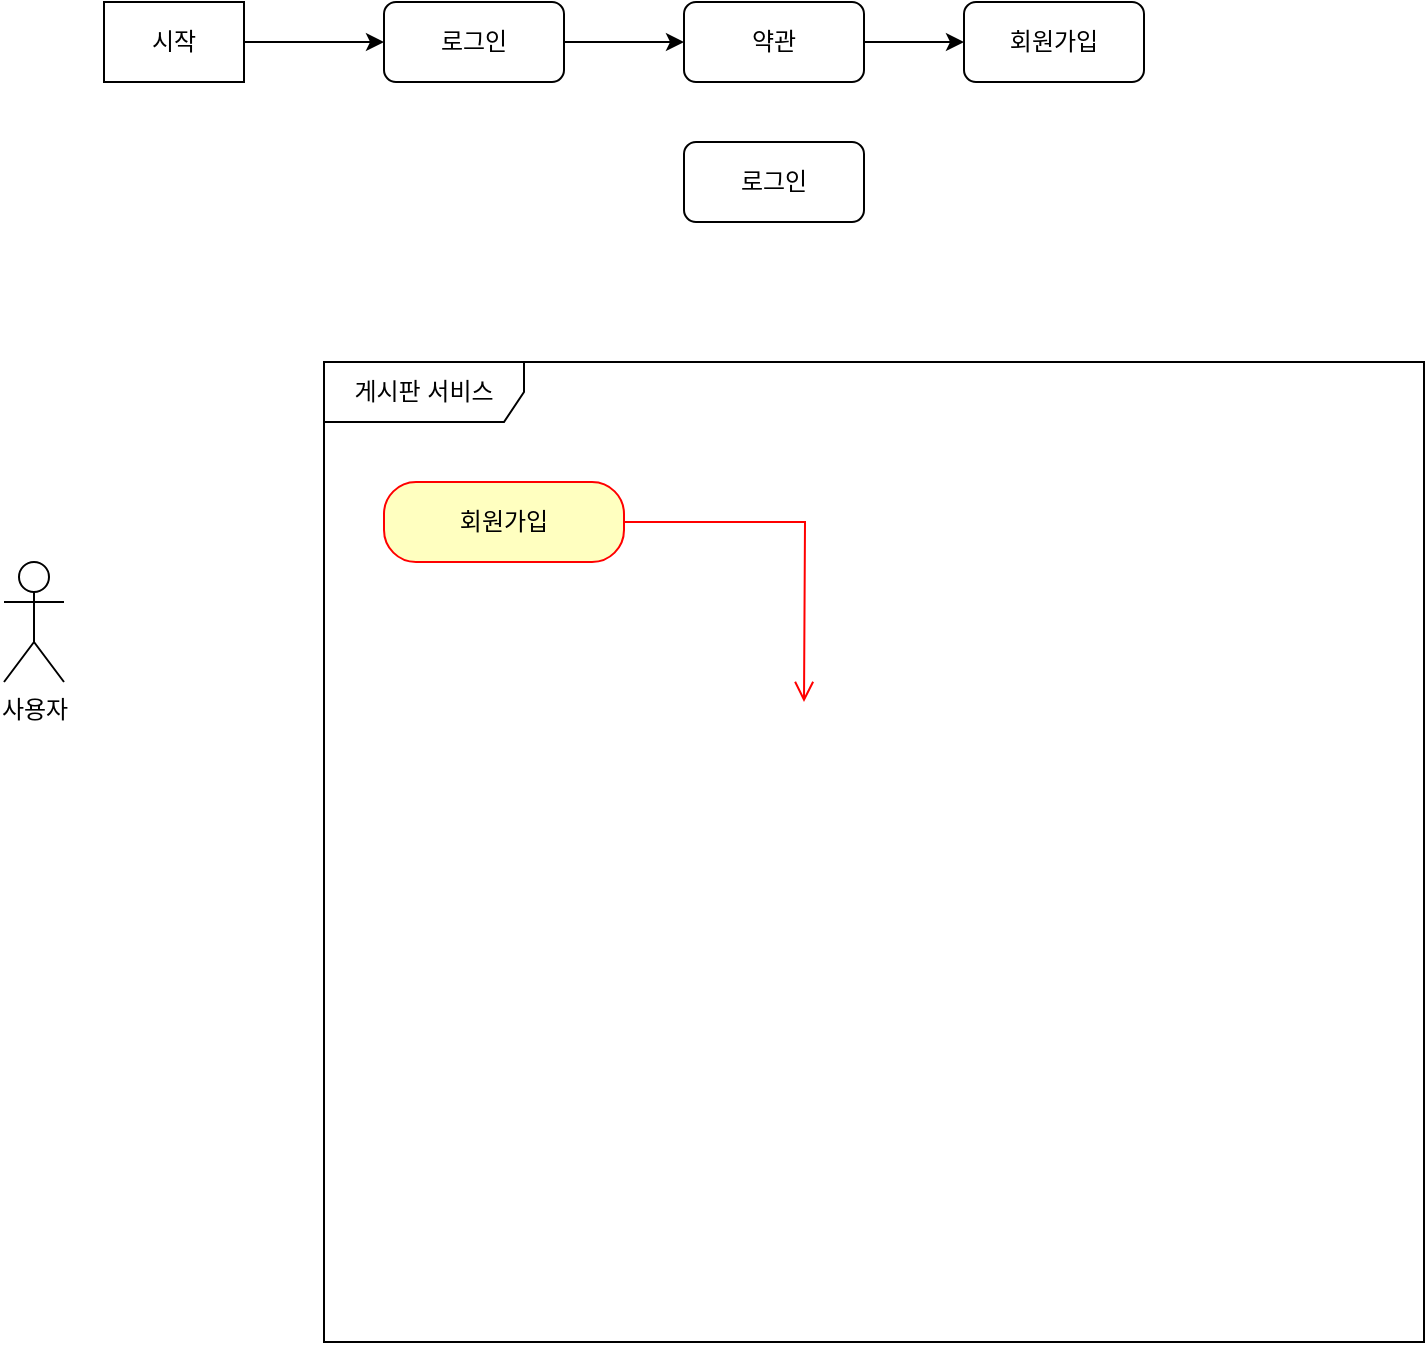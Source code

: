 <mxfile version="20.4.1" type="github">
  <diagram id="_2OJ0bwV5LaCm1acZaBd" name="페이지-1">
    <mxGraphModel dx="1163" dy="752" grid="1" gridSize="10" guides="1" tooltips="1" connect="1" arrows="1" fold="1" page="1" pageScale="1" pageWidth="827" pageHeight="1169" math="0" shadow="0">
      <root>
        <mxCell id="0" />
        <mxCell id="1" parent="0" />
        <mxCell id="EMu7VeOU3x1PXS24ighS-1" value="시작" style="rounded=0;whiteSpace=wrap;html=1;" parent="1" vertex="1">
          <mxGeometry x="60" y="80" width="70" height="40" as="geometry" />
        </mxCell>
        <mxCell id="EMu7VeOU3x1PXS24ighS-2" value="로그인" style="rounded=1;whiteSpace=wrap;html=1;" parent="1" vertex="1">
          <mxGeometry x="200" y="80" width="90" height="40" as="geometry" />
        </mxCell>
        <mxCell id="EMu7VeOU3x1PXS24ighS-3" value="" style="endArrow=classic;html=1;rounded=0;exitX=1;exitY=0.5;exitDx=0;exitDy=0;entryX=0;entryY=0.5;entryDx=0;entryDy=0;" parent="1" source="EMu7VeOU3x1PXS24ighS-1" target="EMu7VeOU3x1PXS24ighS-2" edge="1">
          <mxGeometry width="50" height="50" relative="1" as="geometry">
            <mxPoint x="380" y="260" as="sourcePoint" />
            <mxPoint x="430" y="210" as="targetPoint" />
          </mxGeometry>
        </mxCell>
        <mxCell id="XODCjB7SGtbEoyy86aNn-1" value="약관" style="rounded=1;whiteSpace=wrap;html=1;" vertex="1" parent="1">
          <mxGeometry x="350" y="80" width="90" height="40" as="geometry" />
        </mxCell>
        <mxCell id="XODCjB7SGtbEoyy86aNn-2" value="회원가입" style="rounded=1;whiteSpace=wrap;html=1;" vertex="1" parent="1">
          <mxGeometry x="490" y="80" width="90" height="40" as="geometry" />
        </mxCell>
        <mxCell id="XODCjB7SGtbEoyy86aNn-3" value="" style="endArrow=classic;html=1;rounded=0;exitX=1;exitY=0.5;exitDx=0;exitDy=0;entryX=0;entryY=0.5;entryDx=0;entryDy=0;" edge="1" parent="1" source="EMu7VeOU3x1PXS24ighS-2" target="XODCjB7SGtbEoyy86aNn-1">
          <mxGeometry width="50" height="50" relative="1" as="geometry">
            <mxPoint x="290" y="99.5" as="sourcePoint" />
            <mxPoint x="360" y="99.5" as="targetPoint" />
          </mxGeometry>
        </mxCell>
        <mxCell id="XODCjB7SGtbEoyy86aNn-4" value="" style="endArrow=classic;html=1;rounded=0;exitX=1;exitY=0.5;exitDx=0;exitDy=0;entryX=0;entryY=0.5;entryDx=0;entryDy=0;" edge="1" parent="1" source="XODCjB7SGtbEoyy86aNn-1" target="XODCjB7SGtbEoyy86aNn-2">
          <mxGeometry width="50" height="50" relative="1" as="geometry">
            <mxPoint x="500" y="170" as="sourcePoint" />
            <mxPoint x="560" y="170" as="targetPoint" />
          </mxGeometry>
        </mxCell>
        <mxCell id="XODCjB7SGtbEoyy86aNn-5" value="로그인" style="rounded=1;whiteSpace=wrap;html=1;" vertex="1" parent="1">
          <mxGeometry x="350" y="150" width="90" height="40" as="geometry" />
        </mxCell>
        <mxCell id="XODCjB7SGtbEoyy86aNn-6" value="사용자" style="shape=umlActor;verticalLabelPosition=bottom;verticalAlign=top;html=1;" vertex="1" parent="1">
          <mxGeometry x="10" y="360" width="30" height="60" as="geometry" />
        </mxCell>
        <mxCell id="XODCjB7SGtbEoyy86aNn-7" value="게시판 서비스" style="shape=umlFrame;whiteSpace=wrap;html=1;width=100;height=30;" vertex="1" parent="1">
          <mxGeometry x="170" y="260" width="550" height="490" as="geometry" />
        </mxCell>
        <mxCell id="XODCjB7SGtbEoyy86aNn-8" value="회원가입" style="rounded=1;whiteSpace=wrap;html=1;arcSize=40;fontColor=#000000;fillColor=#ffffc0;strokeColor=#ff0000;" vertex="1" parent="1">
          <mxGeometry x="200" y="320" width="120" height="40" as="geometry" />
        </mxCell>
        <mxCell id="XODCjB7SGtbEoyy86aNn-9" value="" style="edgeStyle=orthogonalEdgeStyle;html=1;verticalAlign=bottom;endArrow=open;endSize=8;strokeColor=#ff0000;rounded=0;" edge="1" source="XODCjB7SGtbEoyy86aNn-8" parent="1">
          <mxGeometry relative="1" as="geometry">
            <mxPoint x="410" y="430" as="targetPoint" />
          </mxGeometry>
        </mxCell>
      </root>
    </mxGraphModel>
  </diagram>
</mxfile>
